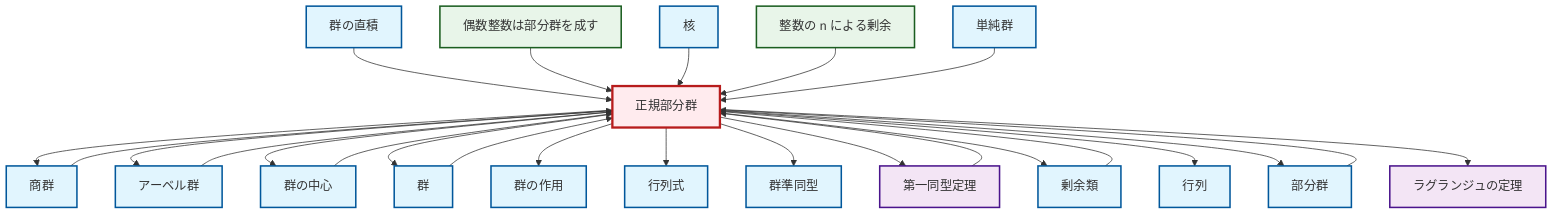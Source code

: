 graph TD
    classDef definition fill:#e1f5fe,stroke:#01579b,stroke-width:2px
    classDef theorem fill:#f3e5f5,stroke:#4a148c,stroke-width:2px
    classDef axiom fill:#fff3e0,stroke:#e65100,stroke-width:2px
    classDef example fill:#e8f5e9,stroke:#1b5e20,stroke-width:2px
    classDef current fill:#ffebee,stroke:#b71c1c,stroke-width:3px
    def-matrix["行列"]:::definition
    def-kernel["核"]:::definition
    def-center-of-group["群の中心"]:::definition
    def-homomorphism["群準同型"]:::definition
    thm-first-isomorphism["第一同型定理"]:::theorem
    def-quotient-group["商群"]:::definition
    def-direct-product["群の直積"]:::definition
    thm-lagrange["ラグランジュの定理"]:::theorem
    def-simple-group["単純群"]:::definition
    def-group["群"]:::definition
    ex-even-integers-subgroup["偶数整数は部分群を成す"]:::example
    def-determinant["行列式"]:::definition
    def-normal-subgroup["正規部分群"]:::definition
    def-abelian-group["アーベル群"]:::definition
    def-subgroup["部分群"]:::definition
    def-group-action["群の作用"]:::definition
    def-coset["剰余類"]:::definition
    ex-quotient-integers-mod-n["整数の n による剰余"]:::example
    def-normal-subgroup --> def-quotient-group
    def-normal-subgroup --> def-abelian-group
    def-normal-subgroup --> def-center-of-group
    thm-first-isomorphism --> def-normal-subgroup
    def-normal-subgroup --> def-group
    def-normal-subgroup --> def-group-action
    def-direct-product --> def-normal-subgroup
    def-abelian-group --> def-normal-subgroup
    def-coset --> def-normal-subgroup
    def-normal-subgroup --> def-determinant
    def-group --> def-normal-subgroup
    def-quotient-group --> def-normal-subgroup
    def-subgroup --> def-normal-subgroup
    def-normal-subgroup --> def-homomorphism
    def-normal-subgroup --> thm-first-isomorphism
    ex-even-integers-subgroup --> def-normal-subgroup
    def-kernel --> def-normal-subgroup
    ex-quotient-integers-mod-n --> def-normal-subgroup
    def-normal-subgroup --> def-coset
    def-center-of-group --> def-normal-subgroup
    def-normal-subgroup --> def-matrix
    def-normal-subgroup --> def-subgroup
    def-normal-subgroup --> thm-lagrange
    def-simple-group --> def-normal-subgroup
    class def-normal-subgroup current